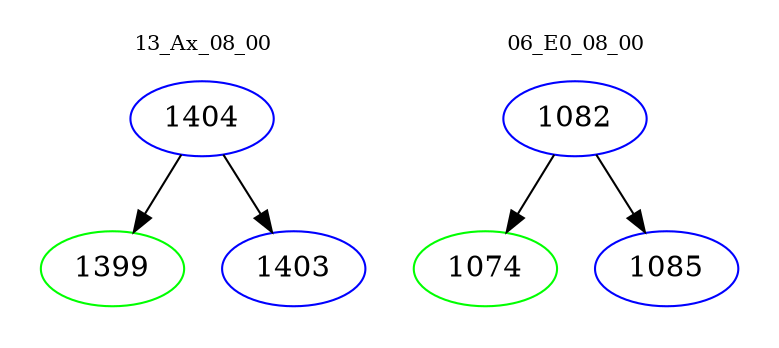 digraph{
subgraph cluster_0 {
color = white
label = "13_Ax_08_00";
fontsize=10;
T0_1404 [label="1404", color="blue"]
T0_1404 -> T0_1399 [color="black"]
T0_1399 [label="1399", color="green"]
T0_1404 -> T0_1403 [color="black"]
T0_1403 [label="1403", color="blue"]
}
subgraph cluster_1 {
color = white
label = "06_E0_08_00";
fontsize=10;
T1_1082 [label="1082", color="blue"]
T1_1082 -> T1_1074 [color="black"]
T1_1074 [label="1074", color="green"]
T1_1082 -> T1_1085 [color="black"]
T1_1085 [label="1085", color="blue"]
}
}
